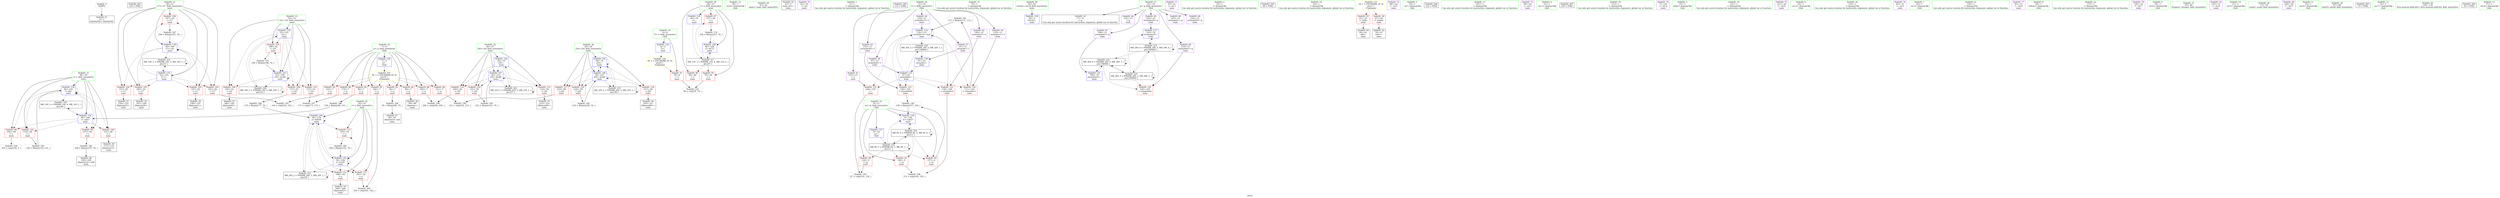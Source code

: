 digraph "SVFG" {
	label="SVFG";

	Node0x562c720098e0 [shape=record,color=grey,label="{NodeID: 0\nNullPtr}"];
	Node0x562c720098e0 -> Node0x562c72027550[style=solid];
	Node0x562c720516d0 [shape=record,color=black,label="{NodeID: 263\n130 = PHI()\n}"];
	Node0x562c72030650 [shape=record,color=grey,label="{NodeID: 180\n108 = Binary(107, 76, )\n}"];
	Node0x562c72030650 -> Node0x562c72028b80[style=solid];
	Node0x562c72027c30 [shape=record,color=red,label="{NodeID: 97\n237\<--46\n\<--t\nmain\n}"];
	Node0x562c72027c30 -> Node0x562c720304d0[style=solid];
	Node0x562c720268d0 [shape=record,color=green,label="{NodeID: 14\n39\<--1\n.str.9\<--dummyObj\nGlob }"];
	Node0x562c7202b640 [shape=record,color=grey,label="{NodeID: 194\n105 = cmp(104, 5, )\n}"];
	Node0x562c72028790 [shape=record,color=red,label="{NodeID: 111\n181\<--54\n\<--j\nmain\n}"];
	Node0x562c72028790 -> Node0x562c7202bf40[style=solid];
	Node0x562c7200a480 [shape=record,color=green,label="{NodeID: 28\n41\<--42\nmain\<--main_field_insensitive\n}"];
	Node0x562c7202da30 [shape=record,color=blue,label="{NodeID: 125\n4\<--5\nT\<--\nGlob }"];
	Node0x562c7202da30 -> Node0x562c720443d0[style=dashed];
	Node0x562c72027650 [shape=record,color=black,label="{NodeID: 42\n43\<--5\nmain_ret\<--\nmain\n}"];
	Node0x562c7203fdb0 [shape=record,color=black,label="{NodeID: 222\nMR_22V_2 = PHI(MR_22V_3, MR_22V_1, )\npts\{57 \}\n}"];
	Node0x562c7203fdb0 -> Node0x562c7202ea30[style=dashed];
	Node0x562c7203fdb0 -> Node0x562c7203fdb0[style=dashed];
	Node0x562c7202e620 [shape=record,color=blue,label="{NodeID: 139\n52\<--101\ni32\<--\nmain\n}"];
	Node0x562c7202e620 -> Node0x562c72028450[style=dashed];
	Node0x562c7202e620 -> Node0x562c72028520[style=dashed];
	Node0x562c7202e620 -> Node0x562c720285f0[style=dashed];
	Node0x562c7202e620 -> Node0x562c720286c0[style=dashed];
	Node0x562c7202e620 -> Node0x562c7202e960[style=dashed];
	Node0x562c7202e620 -> Node0x562c7203f3b0[style=dashed];
	Node0x562c72029200 [shape=record,color=black,label="{NodeID: 56\n218\<--217\nidxprom60\<--\nmain\n}"];
	Node0x562c72029d60 [shape=record,color=purple,label="{NodeID: 70\n62\<--19\n\<--.str\nmain\n}"];
	Node0x562c7202a8c0 [shape=record,color=red,label="{NodeID: 84\n99\<--7\n\<--n\nmain\n}"];
	Node0x562c7202a8c0 -> Node0x562c72030f50[style=solid];
	Node0x562c72008fa0 [shape=record,color=green,label="{NodeID: 1\n5\<--1\n\<--dummyObj\nCan only get source location for instruction, argument, global var or function.}"];
	Node0x562c720517d0 [shape=record,color=black,label="{NodeID: 264\n133 = PHI()\n}"];
	Node0x562c720307d0 [shape=record,color=grey,label="{NodeID: 181\n112 = Binary(111, 113, )\n}"];
	Node0x562c720307d0 -> Node0x562c7202e140[style=solid];
	Node0x562c72027d00 [shape=record,color=red,label="{NodeID: 98\n104\<--48\n\<--i\nmain\n}"];
	Node0x562c72027d00 -> Node0x562c7202b640[style=solid];
	Node0x562c720087d0 [shape=record,color=green,label="{NodeID: 15\n76\<--1\n\<--dummyObj\nCan only get source location for instruction, argument, global var or function.}"];
	Node0x562c7202b7c0 [shape=record,color=grey,label="{NodeID: 195\n127 = cmp(124, 126, )\n}"];
	Node0x562c72028860 [shape=record,color=red,label="{NodeID: 112\n188\<--54\n\<--j\nmain\n}"];
	Node0x562c72028860 -> Node0x562c72029060[style=solid];
	Node0x562c7200a580 [shape=record,color=green,label="{NodeID: 29\n44\<--45\nretval\<--retval_field_insensitive\nmain\n}"];
	Node0x562c7200a580 -> Node0x562c7202dd30[style=solid];
	Node0x562c7202db30 [shape=record,color=blue,label="{NodeID: 126\n7\<--5\nn\<--\nGlob }"];
	Node0x562c7202db30 -> Node0x562c720444b0[style=dashed];
	Node0x562c72027720 [shape=record,color=black,label="{NodeID: 43\n17\<--15\n\<--g\nCan only get source location for instruction, argument, global var or function.}"];
	Node0x562c720402b0 [shape=record,color=black,label="{NodeID: 223\nMR_24V_2 = PHI(MR_24V_3, MR_24V_1, )\npts\{59 \}\n}"];
	Node0x562c720402b0 -> Node0x562c7202eb00[style=dashed];
	Node0x562c720402b0 -> Node0x562c720402b0[style=dashed];
	Node0x562c7202e6f0 [shape=record,color=blue,label="{NodeID: 140\n54\<--178\nj\<--add36\nmain\n}"];
	Node0x562c7202e6f0 -> Node0x562c72028790[style=dashed];
	Node0x562c7202e6f0 -> Node0x562c72028860[style=dashed];
	Node0x562c7202e6f0 -> Node0x562c72028930[style=dashed];
	Node0x562c7202e6f0 -> Node0x562c7202e6f0[style=dashed];
	Node0x562c7202e6f0 -> Node0x562c7202e890[style=dashed];
	Node0x562c7202e6f0 -> Node0x562c7203f8b0[style=dashed];
	Node0x562c720292d0 [shape=record,color=purple,label="{NodeID: 57\n91\<--12\narrayidx\<--f\nmain\n}"];
	Node0x562c720292d0 -> Node0x562c7202ded0[style=solid];
	Node0x562c72029e30 [shape=record,color=purple,label="{NodeID: 71\n63\<--21\n\<--.str.1\nmain\n}"];
	Node0x562c7202a990 [shape=record,color=red,label="{NodeID: 85\n143\<--7\n\<--n\nmain\n}"];
	Node0x562c7202a990 -> Node0x562c7202b340[style=solid];
	Node0x562c72009150 [shape=record,color=green,label="{NodeID: 2\n10\<--1\n\<--dummyObj\nCan only get source location for instruction, argument, global var or function.}"];
	Node0x562c720518d0 [shape=record,color=black,label="{NodeID: 265\n86 = PHI()\n}"];
	Node0x562c72030950 [shape=record,color=grey,label="{NodeID: 182\n225 = Binary(224, 76, )\n}"];
	Node0x562c72030950 -> Node0x562c7202ebd0[style=solid];
	Node0x562c72027dd0 [shape=record,color=red,label="{NodeID: 99\n107\<--48\n\<--i\nmain\n}"];
	Node0x562c72027dd0 -> Node0x562c72030650[style=solid];
	Node0x562c720088d0 [shape=record,color=green,label="{NodeID: 16\n93\<--1\n\<--dummyObj\nCan only get source location for instruction, argument, global var or function.}"];
	Node0x562c7202b940 [shape=record,color=grey,label="{NodeID: 196\n212 = cmp(210, 211, )\n}"];
	Node0x562c72028930 [shape=record,color=red,label="{NodeID: 113\n193\<--54\n\<--j\nmain\n}"];
	Node0x562c72028930 -> Node0x562c720313d0[style=solid];
	Node0x562c7200a650 [shape=record,color=green,label="{NodeID: 30\n46\<--47\nt\<--t_field_insensitive\nmain\n}"];
	Node0x562c7200a650 -> Node0x562c7202b1b0[style=solid];
	Node0x562c7200a650 -> Node0x562c72027b60[style=solid];
	Node0x562c7200a650 -> Node0x562c72027c30[style=solid];
	Node0x562c7200a650 -> Node0x562c7202de00[style=solid];
	Node0x562c7200a650 -> Node0x562c7202ed70[style=solid];
	Node0x562c7202dc30 [shape=record,color=blue,label="{NodeID: 127\n9\<--10\nm\<--\nGlob }"];
	Node0x562c7202dc30 -> Node0x562c7203dfb0[style=dashed];
	Node0x562c72027820 [shape=record,color=black,label="{NodeID: 44\n64\<--61\ncall\<--\nmain\n}"];
	Node0x562c720407b0 [shape=record,color=black,label="{NodeID: 224\nMR_26V_2 = PHI(MR_26V_5, MR_26V_1, )\npts\{140000 \}\n}"];
	Node0x562c720407b0 -> Node0x562c7202ded0[style=dashed];
	Node0x562c7202e7c0 [shape=record,color=blue,label="{NodeID: 141\n190\<--76\narrayidx43\<--\nmain\n}"];
	Node0x562c7202e7c0 -> Node0x562c720433b0[style=dashed];
	Node0x562c720293a0 [shape=record,color=purple,label="{NodeID: 58\n97\<--12\narrayidx6\<--f\nmain\n}"];
	Node0x562c720293a0 -> Node0x562c7202dfa0[style=solid];
	Node0x562c72029f00 [shape=record,color=purple,label="{NodeID: 72\n68\<--24\n\<--.str.2\nmain\n}"];
	Node0x562c7202aa60 [shape=record,color=red,label="{NodeID: 86\n174\<--7\n\<--n\nmain\n}"];
	Node0x562c7202aa60 -> Node0x562c7202bac0[style=solid];
	Node0x562c72008650 [shape=record,color=green,label="{NodeID: 3\n19\<--1\n.str\<--dummyObj\nGlob }"];
	Node0x562c720519d0 [shape=record,color=black,label="{NodeID: 266\n222 = PHI()\n}"];
	Node0x562c72030ad0 [shape=record,color=grey,label="{NodeID: 183\n120 = Binary(119, 121, )\n}"];
	Node0x562c72030ad0 -> Node0x562c7202e210[style=solid];
	Node0x562c72027ea0 [shape=record,color=red,label="{NodeID: 100\n114\<--48\n\<--i\nmain\n}"];
	Node0x562c72027ea0 -> Node0x562c72028c50[style=solid];
	Node0x562c720089d0 [shape=record,color=green,label="{NodeID: 17\n101\<--1\n\<--dummyObj\nCan only get source location for instruction, argument, global var or function.}"];
	Node0x562c7202bac0 [shape=record,color=grey,label="{NodeID: 197\n175 = cmp(173, 174, )\n}"];
	Node0x562c72028a00 [shape=record,color=red,label="{NodeID: 114\n204\<--56\n\<--i50\nmain\n}"];
	Node0x562c72028a00 -> Node0x562c7202bdc0[style=solid];
	Node0x562c72026de0 [shape=record,color=green,label="{NodeID: 31\n48\<--49\ni\<--i_field_insensitive\nmain\n}"];
	Node0x562c72026de0 -> Node0x562c72027d00[style=solid];
	Node0x562c72026de0 -> Node0x562c72027dd0[style=solid];
	Node0x562c72026de0 -> Node0x562c72027ea0[style=solid];
	Node0x562c72026de0 -> Node0x562c72027f70[style=solid];
	Node0x562c72026de0 -> Node0x562c7202e070[style=solid];
	Node0x562c72026de0 -> Node0x562c7202e210[style=solid];
	Node0x562c7202dd30 [shape=record,color=blue,label="{NodeID: 128\n44\<--5\nretval\<--\nmain\n}"];
	Node0x562c720278f0 [shape=record,color=black,label="{NodeID: 45\n70\<--67\ncall1\<--\nmain\n}"];
	Node0x562c72040cb0 [shape=record,color=black,label="{NodeID: 225\nMR_28V_2 = PHI(MR_28V_3, MR_28V_1, )\npts\{180000 \}\n}"];
	Node0x562c72040cb0 -> Node0x562c7202d960[style=dashed];
	Node0x562c72040cb0 -> Node0x562c7202e480[style=dashed];
	Node0x562c72040cb0 -> Node0x562c7203dab0[style=dashed];
	Node0x562c72040cb0 -> Node0x562c72040cb0[style=dashed];
	Node0x562c72040cb0 -> Node0x562c720433b0[style=dashed];
	Node0x562c7202e890 [shape=record,color=blue,label="{NodeID: 142\n54\<--194\nj\<--inc45\nmain\n}"];
	Node0x562c7202e890 -> Node0x562c72028790[style=dashed];
	Node0x562c7202e890 -> Node0x562c72028860[style=dashed];
	Node0x562c7202e890 -> Node0x562c72028930[style=dashed];
	Node0x562c7202e890 -> Node0x562c7202e6f0[style=dashed];
	Node0x562c7202e890 -> Node0x562c7202e890[style=dashed];
	Node0x562c7202e890 -> Node0x562c7203f8b0[style=dashed];
	Node0x562c72029470 [shape=record,color=purple,label="{NodeID: 59\n110\<--12\narrayidx11\<--f\nmain\n}"];
	Node0x562c72029470 -> Node0x562c7202d620[style=solid];
	Node0x562c72029fd0 [shape=record,color=purple,label="{NodeID: 73\n69\<--26\n\<--.str.3\nmain\n}"];
	Node0x562c7202ab30 [shape=record,color=red,label="{NodeID: 87\n182\<--7\n\<--n\nmain\n}"];
	Node0x562c7202ab30 -> Node0x562c7202bf40[style=solid];
	Node0x562c720086e0 [shape=record,color=green,label="{NodeID: 4\n21\<--1\n.str.1\<--dummyObj\nGlob }"];
	Node0x562c72051ad0 [shape=record,color=black,label="{NodeID: 267\n229 = PHI()\n}"];
	Node0x562c72030c50 [shape=record,color=grey,label="{NodeID: 184\n95 = Binary(94, 76, )\n}"];
	Node0x562c72030c50 -> Node0x562c72027a90[style=solid];
	Node0x562c72027f70 [shape=record,color=red,label="{NodeID: 101\n119\<--48\n\<--i\nmain\n}"];
	Node0x562c72027f70 -> Node0x562c72030ad0[style=solid];
	Node0x562c72009a80 [shape=record,color=green,label="{NodeID: 18\n113\<--1\n\<--dummyObj\nCan only get source location for instruction, argument, global var or function.}"];
	Node0x562c7202bc40 [shape=record,color=grey,label="{NodeID: 198\n151 = cmp(146, 150, )\n}"];
	Node0x562c72028ad0 [shape=record,color=red,label="{NodeID: 115\n214\<--56\n\<--i50\nmain\n}"];
	Node0x562c72028ad0 -> Node0x562c72029130[style=solid];
	Node0x562c72026e70 [shape=record,color=green,label="{NodeID: 32\n50\<--51\ni17\<--i17_field_insensitive\nmain\n}"];
	Node0x562c72026e70 -> Node0x562c72028040[style=solid];
	Node0x562c72026e70 -> Node0x562c72028110[style=solid];
	Node0x562c72026e70 -> Node0x562c720281e0[style=solid];
	Node0x562c72026e70 -> Node0x562c720282b0[style=solid];
	Node0x562c72026e70 -> Node0x562c72028380[style=solid];
	Node0x562c72026e70 -> Node0x562c7202e2e0[style=solid];
	Node0x562c72026e70 -> Node0x562c7202e550[style=solid];
	Node0x562c7202de00 [shape=record,color=blue,label="{NodeID: 129\n46\<--76\nt\<--\nmain\n}"];
	Node0x562c7202de00 -> Node0x562c7203e4b0[style=dashed];
	Node0x562c720279c0 [shape=record,color=black,label="{NodeID: 46\n90\<--89\nidxprom\<--\nmain\n}"];
	Node0x562c7202e960 [shape=record,color=blue,label="{NodeID: 143\n52\<--199\ni32\<--inc48\nmain\n}"];
	Node0x562c7202e960 -> Node0x562c72028450[style=dashed];
	Node0x562c7202e960 -> Node0x562c72028520[style=dashed];
	Node0x562c7202e960 -> Node0x562c720285f0[style=dashed];
	Node0x562c7202e960 -> Node0x562c720286c0[style=dashed];
	Node0x562c7202e960 -> Node0x562c7202e960[style=dashed];
	Node0x562c7202e960 -> Node0x562c7203f3b0[style=dashed];
	Node0x562c72029540 [shape=record,color=purple,label="{NodeID: 60\n116\<--12\narrayidx13\<--f\nmain\n}"];
	Node0x562c72029540 -> Node0x562c7202e140[style=solid];
	Node0x562c7202a0a0 [shape=record,color=purple,label="{NodeID: 74\n71\<--29\n\<--.str.4\nmain\n}"];
	Node0x562c7202ac00 [shape=record,color=red,label="{NodeID: 88\n205\<--7\n\<--n\nmain\n}"];
	Node0x562c7202ac00 -> Node0x562c7202bdc0[style=solid];
	Node0x562c720264c0 [shape=record,color=green,label="{NodeID: 5\n23\<--1\nstdin\<--dummyObj\nGlob }"];
	Node0x562c72030dd0 [shape=record,color=grey,label="{NodeID: 185\n232 = Binary(231, 76, )\n}"];
	Node0x562c72030dd0 -> Node0x562c7202eca0[style=solid];
	Node0x562c72028040 [shape=record,color=red,label="{NodeID: 102\n142\<--50\n\<--i17\nmain\n}"];
	Node0x562c72028040 -> Node0x562c7202b340[style=solid];
	Node0x562c72009b80 [shape=record,color=green,label="{NodeID: 19\n121\<--1\n\<--dummyObj\nCan only get source location for instruction, argument, global var or function.}"];
	Node0x562c7202bdc0 [shape=record,color=grey,label="{NodeID: 199\n206 = cmp(204, 205, )\n}"];
	Node0x562c7202d2e0 [shape=record,color=red,label="{NodeID: 116\n231\<--56\n\<--i50\nmain\n}"];
	Node0x562c7202d2e0 -> Node0x562c72030dd0[style=solid];
	Node0x562c72026f00 [shape=record,color=green,label="{NodeID: 33\n52\<--53\ni32\<--i32_field_insensitive\nmain\n}"];
	Node0x562c72026f00 -> Node0x562c72028450[style=solid];
	Node0x562c72026f00 -> Node0x562c72028520[style=solid];
	Node0x562c72026f00 -> Node0x562c720285f0[style=solid];
	Node0x562c72026f00 -> Node0x562c720286c0[style=solid];
	Node0x562c72026f00 -> Node0x562c7202e620[style=solid];
	Node0x562c72026f00 -> Node0x562c7202e960[style=solid];
	Node0x562c7202ded0 [shape=record,color=blue,label="{NodeID: 130\n91\<--93\narrayidx\<--\nmain\n}"];
	Node0x562c7202ded0 -> Node0x562c7202dfa0[style=dashed];
	Node0x562c72027a90 [shape=record,color=black,label="{NodeID: 47\n96\<--95\nidxprom5\<--sub\nmain\n}"];
	Node0x562c7202ea30 [shape=record,color=blue,label="{NodeID: 144\n56\<--76\ni50\<--\nmain\n}"];
	Node0x562c7202ea30 -> Node0x562c72028a00[style=dashed];
	Node0x562c7202ea30 -> Node0x562c72028ad0[style=dashed];
	Node0x562c7202ea30 -> Node0x562c7202d2e0[style=dashed];
	Node0x562c7202ea30 -> Node0x562c7202eca0[style=dashed];
	Node0x562c7202ea30 -> Node0x562c7203fdb0[style=dashed];
	Node0x562c72029610 [shape=record,color=purple,label="{NodeID: 61\n125\<--12\n\<--f\nmain\n}"];
	Node0x562c72029610 -> Node0x562c7202d6f0[style=solid];
	Node0x562c7202a170 [shape=record,color=purple,label="{NodeID: 75\n221\<--29\n\<--.str.4\nmain\n}"];
	Node0x562c7202acd0 [shape=record,color=red,label="{NodeID: 89\n211\<--7\n\<--n\nmain\n}"];
	Node0x562c7202acd0 -> Node0x562c7202b940[style=solid];
	Node0x562c72026550 [shape=record,color=green,label="{NodeID: 6\n24\<--1\n.str.2\<--dummyObj\nGlob }"];
	Node0x562c72030f50 [shape=record,color=grey,label="{NodeID: 186\n100 = Binary(99, 101, )\n}"];
	Node0x562c72030f50 -> Node0x562c7202e070[style=solid];
	Node0x562c72028110 [shape=record,color=red,label="{NodeID: 103\n147\<--50\n\<--i17\nmain\n}"];
	Node0x562c72028110 -> Node0x562c72028d20[style=solid];
	Node0x562c72009c80 [shape=record,color=green,label="{NodeID: 20\n135\<--1\n\<--dummyObj\nCan only get source location for instruction, argument, global var or function.}"];
	Node0x562c7202bf40 [shape=record,color=grey,label="{NodeID: 200\n183 = cmp(181, 182, )\n}"];
	Node0x562c7202d3b0 [shape=record,color=red,label="{NodeID: 117\n210\<--58\n\<--j54\nmain\n}"];
	Node0x562c7202d3b0 -> Node0x562c7202b940[style=solid];
	Node0x562c72026f90 [shape=record,color=green,label="{NodeID: 34\n54\<--55\nj\<--j_field_insensitive\nmain\n}"];
	Node0x562c72026f90 -> Node0x562c72028790[style=solid];
	Node0x562c72026f90 -> Node0x562c72028860[style=solid];
	Node0x562c72026f90 -> Node0x562c72028930[style=solid];
	Node0x562c72026f90 -> Node0x562c7202e6f0[style=solid];
	Node0x562c72026f90 -> Node0x562c7202e890[style=solid];
	Node0x562c7203d5b0 [shape=record,color=black,label="{NodeID: 214\nMR_8V_6 = PHI(MR_8V_5, MR_8V_4, )\npts\{11 \}\n}"];
	Node0x562c7203d5b0 -> Node0x562c7202ae70[style=dashed];
	Node0x562c7203d5b0 -> Node0x562c7202af40[style=dashed];
	Node0x562c7203d5b0 -> Node0x562c7202e3b0[style=dashed];
	Node0x562c7203d5b0 -> Node0x562c7203d5b0[style=dashed];
	Node0x562c7203d5b0 -> Node0x562c7203dfb0[style=dashed];
	Node0x562c7202dfa0 [shape=record,color=blue,label="{NodeID: 131\n97\<--93\narrayidx6\<--\nmain\n}"];
	Node0x562c7202dfa0 -> Node0x562c7202d620[style=dashed];
	Node0x562c7202dfa0 -> Node0x562c7202d6f0[style=dashed];
	Node0x562c7202dfa0 -> Node0x562c7202d7c0[style=dashed];
	Node0x562c7202dfa0 -> Node0x562c7202d890[style=dashed];
	Node0x562c7202dfa0 -> Node0x562c7202e140[style=dashed];
	Node0x562c7202dfa0 -> Node0x562c720407b0[style=dashed];
	Node0x562c72028b80 [shape=record,color=black,label="{NodeID: 48\n109\<--108\nidxprom10\<--add\nmain\n}"];
	Node0x562c7202eb00 [shape=record,color=blue,label="{NodeID: 145\n58\<--76\nj54\<--\nmain\n}"];
	Node0x562c7202eb00 -> Node0x562c7202d3b0[style=dashed];
	Node0x562c7202eb00 -> Node0x562c7202d480[style=dashed];
	Node0x562c7202eb00 -> Node0x562c7202d550[style=dashed];
	Node0x562c7202eb00 -> Node0x562c7202eb00[style=dashed];
	Node0x562c7202eb00 -> Node0x562c7202ebd0[style=dashed];
	Node0x562c7202eb00 -> Node0x562c720402b0[style=dashed];
	Node0x562c720296e0 [shape=record,color=purple,label="{NodeID: 62\n149\<--12\narrayidx22\<--f\nmain\n}"];
	Node0x562c720296e0 -> Node0x562c7202d7c0[style=solid];
	Node0x562c7202a240 [shape=record,color=purple,label="{NodeID: 76\n82\<--31\n\<--.str.5\nmain\n}"];
	Node0x562c7202ada0 [shape=record,color=red,label="{NodeID: 90\n124\<--9\n\<--m\nmain\n}"];
	Node0x562c7202ada0 -> Node0x562c7202b7c0[style=solid];
	Node0x562c7200ade0 [shape=record,color=green,label="{NodeID: 7\n26\<--1\n.str.3\<--dummyObj\nGlob }"];
	Node0x562c720310d0 [shape=record,color=grey,label="{NodeID: 187\n168 = Binary(167, 76, )\n}"];
	Node0x562c720310d0 -> Node0x562c7202e550[style=solid];
	Node0x562c720281e0 [shape=record,color=red,label="{NodeID: 104\n153\<--50\n\<--i17\nmain\n}"];
	Node0x562c720281e0 -> Node0x562c72028df0[style=solid];
	Node0x562c72009d80 [shape=record,color=green,label="{NodeID: 21\n136\<--1\n\<--dummyObj\nCan only get source location for instruction, argument, global var or function.}"];
	Node0x562c7202d480 [shape=record,color=red,label="{NodeID: 118\n217\<--58\n\<--j54\nmain\n}"];
	Node0x562c7202d480 -> Node0x562c72029200[style=solid];
	Node0x562c72027020 [shape=record,color=green,label="{NodeID: 35\n56\<--57\ni50\<--i50_field_insensitive\nmain\n}"];
	Node0x562c72027020 -> Node0x562c72028a00[style=solid];
	Node0x562c72027020 -> Node0x562c72028ad0[style=solid];
	Node0x562c72027020 -> Node0x562c7202d2e0[style=solid];
	Node0x562c72027020 -> Node0x562c7202ea30[style=solid];
	Node0x562c72027020 -> Node0x562c7202eca0[style=solid];
	Node0x562c7203dab0 [shape=record,color=black,label="{NodeID: 215\nMR_28V_6 = PHI(MR_28V_5, MR_28V_4, )\npts\{180000 \}\n}"];
	Node0x562c7203dab0 -> Node0x562c7202d960[style=dashed];
	Node0x562c7203dab0 -> Node0x562c7202e480[style=dashed];
	Node0x562c7203dab0 -> Node0x562c7203dab0[style=dashed];
	Node0x562c7203dab0 -> Node0x562c72040cb0[style=dashed];
	Node0x562c7203dab0 -> Node0x562c720433b0[style=dashed];
	Node0x562c7202e070 [shape=record,color=blue,label="{NodeID: 132\n48\<--100\ni\<--sub7\nmain\n}"];
	Node0x562c7202e070 -> Node0x562c72027d00[style=dashed];
	Node0x562c7202e070 -> Node0x562c72027dd0[style=dashed];
	Node0x562c7202e070 -> Node0x562c72027ea0[style=dashed];
	Node0x562c7202e070 -> Node0x562c72027f70[style=dashed];
	Node0x562c7202e070 -> Node0x562c7202e210[style=dashed];
	Node0x562c7202e070 -> Node0x562c7203e9b0[style=dashed];
	Node0x562c72028c50 [shape=record,color=black,label="{NodeID: 49\n115\<--114\nidxprom12\<--\nmain\n}"];
	Node0x562c7202ebd0 [shape=record,color=blue,label="{NodeID: 146\n58\<--225\nj54\<--inc64\nmain\n}"];
	Node0x562c7202ebd0 -> Node0x562c7202d3b0[style=dashed];
	Node0x562c7202ebd0 -> Node0x562c7202d480[style=dashed];
	Node0x562c7202ebd0 -> Node0x562c7202d550[style=dashed];
	Node0x562c7202ebd0 -> Node0x562c7202eb00[style=dashed];
	Node0x562c7202ebd0 -> Node0x562c7202ebd0[style=dashed];
	Node0x562c7202ebd0 -> Node0x562c720402b0[style=dashed];
	Node0x562c720297b0 [shape=record,color=purple,label="{NodeID: 63\n155\<--12\narrayidx26\<--f\nmain\n}"];
	Node0x562c720297b0 -> Node0x562c7202d890[style=solid];
	Node0x562c7202a310 [shape=record,color=purple,label="{NodeID: 77\n85\<--33\n\<--.str.6\nmain\n}"];
	Node0x562c7202ae70 [shape=record,color=red,label="{NodeID: 91\n146\<--9\n\<--m\nmain\n}"];
	Node0x562c7202ae70 -> Node0x562c7202bc40[style=solid];
	Node0x562c7200ae70 [shape=record,color=green,label="{NodeID: 8\n28\<--1\nstdout\<--dummyObj\nGlob }"];
	Node0x562c72031250 [shape=record,color=grey,label="{NodeID: 188\n178 = Binary(177, 76, )\n}"];
	Node0x562c72031250 -> Node0x562c7202e6f0[style=solid];
	Node0x562c720282b0 [shape=record,color=red,label="{NodeID: 105\n160\<--50\n\<--i17\nmain\n}"];
	Node0x562c720282b0 -> Node0x562c72028ec0[style=solid];
	Node0x562c72009e80 [shape=record,color=green,label="{NodeID: 22\n137\<--1\n\<--dummyObj\nCan only get source location for instruction, argument, global var or function.}"];
	Node0x562c7202d550 [shape=record,color=red,label="{NodeID: 119\n224\<--58\n\<--j54\nmain\n}"];
	Node0x562c7202d550 -> Node0x562c72030950[style=solid];
	Node0x562c720270b0 [shape=record,color=green,label="{NodeID: 36\n58\<--59\nj54\<--j54_field_insensitive\nmain\n}"];
	Node0x562c720270b0 -> Node0x562c7202d3b0[style=solid];
	Node0x562c720270b0 -> Node0x562c7202d480[style=solid];
	Node0x562c720270b0 -> Node0x562c7202d550[style=solid];
	Node0x562c720270b0 -> Node0x562c7202eb00[style=solid];
	Node0x562c720270b0 -> Node0x562c7202ebd0[style=solid];
	Node0x562c7203dfb0 [shape=record,color=black,label="{NodeID: 216\nMR_8V_2 = PHI(MR_8V_3, MR_8V_1, )\npts\{11 \}\n}"];
	Node0x562c7203dfb0 -> Node0x562c7202ada0[style=dashed];
	Node0x562c7203dfb0 -> Node0x562c7202ae70[style=dashed];
	Node0x562c7203dfb0 -> Node0x562c7202af40[style=dashed];
	Node0x562c7203dfb0 -> Node0x562c7202e3b0[style=dashed];
	Node0x562c7203dfb0 -> Node0x562c7203d5b0[style=dashed];
	Node0x562c7203dfb0 -> Node0x562c7203dfb0[style=dashed];
	Node0x562c7202e140 [shape=record,color=blue,label="{NodeID: 133\n116\<--112\narrayidx13\<--mul\nmain\n}"];
	Node0x562c7202e140 -> Node0x562c7202d620[style=dashed];
	Node0x562c7202e140 -> Node0x562c7202d6f0[style=dashed];
	Node0x562c7202e140 -> Node0x562c7202d7c0[style=dashed];
	Node0x562c7202e140 -> Node0x562c7202d890[style=dashed];
	Node0x562c7202e140 -> Node0x562c7202e140[style=dashed];
	Node0x562c7202e140 -> Node0x562c720407b0[style=dashed];
	Node0x562c72028d20 [shape=record,color=black,label="{NodeID: 50\n148\<--147\nidxprom21\<--\nmain\n}"];
	Node0x562c7202eca0 [shape=record,color=blue,label="{NodeID: 147\n56\<--232\ni50\<--inc68\nmain\n}"];
	Node0x562c7202eca0 -> Node0x562c72028a00[style=dashed];
	Node0x562c7202eca0 -> Node0x562c72028ad0[style=dashed];
	Node0x562c7202eca0 -> Node0x562c7202d2e0[style=dashed];
	Node0x562c7202eca0 -> Node0x562c7202eca0[style=dashed];
	Node0x562c7202eca0 -> Node0x562c7203fdb0[style=dashed];
	Node0x562c72029880 [shape=record,color=purple,label="{NodeID: 64\n162\<--15\n\<--g\nmain\n}"];
	Node0x562c7202a3e0 [shape=record,color=purple,label="{NodeID: 78\n129\<--35\n\<--.str.7\nmain\n}"];
	Node0x562c7202af40 [shape=record,color=red,label="{NodeID: 92\n157\<--9\n\<--m\nmain\n}"];
	Node0x562c7202af40 -> Node0x562c72031550[style=solid];
	Node0x562c7200a820 [shape=record,color=green,label="{NodeID: 9\n29\<--1\n.str.4\<--dummyObj\nGlob }"];
	Node0x562c720313d0 [shape=record,color=grey,label="{NodeID: 189\n194 = Binary(193, 76, )\n}"];
	Node0x562c720313d0 -> Node0x562c7202e890[style=solid];
	Node0x562c72028380 [shape=record,color=red,label="{NodeID: 106\n167\<--50\n\<--i17\nmain\n}"];
	Node0x562c72028380 -> Node0x562c720310d0[style=solid];
	Node0x562c72009f80 [shape=record,color=green,label="{NodeID: 23\n4\<--6\nT\<--T_field_insensitive\nGlob }"];
	Node0x562c72009f80 -> Node0x562c7202a650[style=solid];
	Node0x562c72009f80 -> Node0x562c7202da30[style=solid];
	Node0x562c7202d620 [shape=record,color=red,label="{NodeID: 120\n111\<--110\n\<--arrayidx11\nmain\n}"];
	Node0x562c7202d620 -> Node0x562c720307d0[style=solid];
	Node0x562c72027180 [shape=record,color=green,label="{NodeID: 37\n65\<--66\nfreopen\<--freopen_field_insensitive\n}"];
	Node0x562c7203e4b0 [shape=record,color=black,label="{NodeID: 217\nMR_12V_3 = PHI(MR_12V_4, MR_12V_2, )\npts\{47 \}\n}"];
	Node0x562c7203e4b0 -> Node0x562c7202b1b0[style=dashed];
	Node0x562c7203e4b0 -> Node0x562c72027b60[style=dashed];
	Node0x562c7203e4b0 -> Node0x562c72027c30[style=dashed];
	Node0x562c7203e4b0 -> Node0x562c7202ed70[style=dashed];
	Node0x562c7202e210 [shape=record,color=blue,label="{NodeID: 134\n48\<--120\ni\<--dec\nmain\n}"];
	Node0x562c7202e210 -> Node0x562c72027d00[style=dashed];
	Node0x562c7202e210 -> Node0x562c72027dd0[style=dashed];
	Node0x562c7202e210 -> Node0x562c72027ea0[style=dashed];
	Node0x562c7202e210 -> Node0x562c72027f70[style=dashed];
	Node0x562c7202e210 -> Node0x562c7202e210[style=dashed];
	Node0x562c7202e210 -> Node0x562c7203e9b0[style=dashed];
	Node0x562c72028df0 [shape=record,color=black,label="{NodeID: 51\n154\<--153\nidxprom25\<--\nmain\n}"];
	Node0x562c7202ed70 [shape=record,color=blue,label="{NodeID: 148\n46\<--238\nt\<--inc72\nmain\n}"];
	Node0x562c7202ed70 -> Node0x562c7203e4b0[style=dashed];
	Node0x562c72029950 [shape=record,color=purple,label="{NodeID: 65\n163\<--15\narrayidx29\<--g\nmain\n}"];
	Node0x562c72029950 -> Node0x562c7202e480[style=solid];
	Node0x562c7202a4b0 [shape=record,color=purple,label="{NodeID: 79\n132\<--37\n\<--.str.8\nmain\n}"];
	Node0x562c7202b010 [shape=record,color=red,label="{NodeID: 93\n61\<--23\n\<--stdin\nmain\n}"];
	Node0x562c7202b010 -> Node0x562c72027820[style=solid];
	Node0x562c7200a8f0 [shape=record,color=green,label="{NodeID: 10\n31\<--1\n.str.5\<--dummyObj\nGlob }"];
	Node0x562c72031550 [shape=record,color=grey,label="{NodeID: 190\n158 = Binary(157, 156, )\n}"];
	Node0x562c72031550 -> Node0x562c7202e3b0[style=solid];
	Node0x562c72028450 [shape=record,color=red,label="{NodeID: 107\n173\<--52\n\<--i32\nmain\n}"];
	Node0x562c72028450 -> Node0x562c7202bac0[style=solid];
	Node0x562c7200a080 [shape=record,color=green,label="{NodeID: 24\n7\<--8\nn\<--n_field_insensitive\nGlob }"];
	Node0x562c7200a080 -> Node0x562c7202a720[style=solid];
	Node0x562c7200a080 -> Node0x562c7202a7f0[style=solid];
	Node0x562c7200a080 -> Node0x562c7202a8c0[style=solid];
	Node0x562c7200a080 -> Node0x562c7202a990[style=solid];
	Node0x562c7200a080 -> Node0x562c7202aa60[style=solid];
	Node0x562c7200a080 -> Node0x562c7202ab30[style=solid];
	Node0x562c7200a080 -> Node0x562c7202ac00[style=solid];
	Node0x562c7200a080 -> Node0x562c7202acd0[style=solid];
	Node0x562c7200a080 -> Node0x562c7202db30[style=solid];
	Node0x562c7202d6f0 [shape=record,color=red,label="{NodeID: 121\n126\<--125\n\<--\nmain\n}"];
	Node0x562c7202d6f0 -> Node0x562c7202b7c0[style=solid];
	Node0x562c72027250 [shape=record,color=green,label="{NodeID: 38\n73\<--74\nscanf\<--scanf_field_insensitive\n}"];
	Node0x562c7203e9b0 [shape=record,color=black,label="{NodeID: 218\nMR_14V_2 = PHI(MR_14V_4, MR_14V_1, )\npts\{49 \}\n}"];
	Node0x562c7203e9b0 -> Node0x562c7202e070[style=dashed];
	Node0x562c7202e2e0 [shape=record,color=blue,label="{NodeID: 135\n50\<--101\ni17\<--\nmain\n}"];
	Node0x562c7202e2e0 -> Node0x562c72028040[style=dashed];
	Node0x562c7202e2e0 -> Node0x562c72028110[style=dashed];
	Node0x562c7202e2e0 -> Node0x562c720281e0[style=dashed];
	Node0x562c7202e2e0 -> Node0x562c720282b0[style=dashed];
	Node0x562c7202e2e0 -> Node0x562c72028380[style=dashed];
	Node0x562c7202e2e0 -> Node0x562c7202e550[style=dashed];
	Node0x562c7202e2e0 -> Node0x562c7203eeb0[style=dashed];
	Node0x562c72028ec0 [shape=record,color=black,label="{NodeID: 52\n161\<--160\nidxprom28\<--\nmain\n}"];
	Node0x562c720433b0 [shape=record,color=black,label="{NodeID: 232\nMR_28V_8 = PHI(MR_28V_9, MR_28V_7, )\npts\{180000 \}\n}"];
	Node0x562c720433b0 -> Node0x562c7202d960[style=dashed];
	Node0x562c720433b0 -> Node0x562c7202e7c0[style=dashed];
	Node0x562c720433b0 -> Node0x562c72040cb0[style=dashed];
	Node0x562c720433b0 -> Node0x562c720433b0[style=dashed];
	Node0x562c72029a20 [shape=record,color=purple,label="{NodeID: 66\n187\<--15\narrayidx41\<--g\nmain\n}"];
	Node0x562c7202a580 [shape=record,color=purple,label="{NodeID: 80\n228\<--39\n\<--.str.9\nmain\n}"];
	Node0x562c7202b0e0 [shape=record,color=red,label="{NodeID: 94\n67\<--28\n\<--stdout\nmain\n}"];
	Node0x562c7202b0e0 -> Node0x562c720278f0[style=solid];
	Node0x562c720096b0 [shape=record,color=green,label="{NodeID: 11\n33\<--1\n.str.6\<--dummyObj\nGlob }"];
	Node0x562c720316d0 [shape=record,color=grey,label="{NodeID: 191\n199 = Binary(198, 76, )\n}"];
	Node0x562c720316d0 -> Node0x562c7202e960[style=solid];
	Node0x562c72028520 [shape=record,color=red,label="{NodeID: 108\n177\<--52\n\<--i32\nmain\n}"];
	Node0x562c72028520 -> Node0x562c72031250[style=solid];
	Node0x562c7200a180 [shape=record,color=green,label="{NodeID: 25\n9\<--11\nm\<--m_field_insensitive\nGlob }"];
	Node0x562c7200a180 -> Node0x562c7202ada0[style=solid];
	Node0x562c7200a180 -> Node0x562c7202ae70[style=solid];
	Node0x562c7200a180 -> Node0x562c7202af40[style=solid];
	Node0x562c7200a180 -> Node0x562c7202dc30[style=solid];
	Node0x562c7200a180 -> Node0x562c7202e3b0[style=solid];
	Node0x562c7202d7c0 [shape=record,color=red,label="{NodeID: 122\n150\<--149\n\<--arrayidx22\nmain\n}"];
	Node0x562c7202d7c0 -> Node0x562c7202bc40[style=solid];
	Node0x562c72027350 [shape=record,color=green,label="{NodeID: 39\n87\<--88\nprintf\<--printf_field_insensitive\n}"];
	Node0x562c7203eeb0 [shape=record,color=black,label="{NodeID: 219\nMR_16V_2 = PHI(MR_16V_3, MR_16V_1, )\npts\{51 \}\n}"];
	Node0x562c7203eeb0 -> Node0x562c7202e2e0[style=dashed];
	Node0x562c7203eeb0 -> Node0x562c7203eeb0[style=dashed];
	Node0x562c7202e3b0 [shape=record,color=blue,label="{NodeID: 136\n9\<--158\nm\<--sub27\nmain\n}"];
	Node0x562c7202e3b0 -> Node0x562c7203d5b0[style=dashed];
	Node0x562c72028f90 [shape=record,color=black,label="{NodeID: 53\n186\<--185\nidxprom40\<--\nmain\n}"];
	Node0x562c720438b0 [shape=record,color=yellow,style=double,label="{NodeID: 233\n2V_1 = ENCHI(MR_2V_0)\npts\{1 \}\nFun[main]}"];
	Node0x562c720438b0 -> Node0x562c7202b010[style=dashed];
	Node0x562c720438b0 -> Node0x562c7202b0e0[style=dashed];
	Node0x562c72029af0 [shape=record,color=purple,label="{NodeID: 67\n190\<--15\narrayidx43\<--g\nmain\n}"];
	Node0x562c72029af0 -> Node0x562c7202e7c0[style=solid];
	Node0x562c7202a650 [shape=record,color=red,label="{NodeID: 81\n79\<--4\n\<--T\nmain\n}"];
	Node0x562c7202a650 -> Node0x562c7202b4c0[style=solid];
	Node0x562c72050f70 [shape=record,color=black,label="{NodeID: 261\n72 = PHI()\n}"];
	Node0x562c7202b1b0 [shape=record,color=red,label="{NodeID: 95\n78\<--46\n\<--t\nmain\n}"];
	Node0x562c7202b1b0 -> Node0x562c7202b4c0[style=solid];
	Node0x562c72009780 [shape=record,color=green,label="{NodeID: 12\n35\<--1\n.str.7\<--dummyObj\nGlob }"];
	Node0x562c7202b340 [shape=record,color=grey,label="{NodeID: 192\n144 = cmp(142, 143, )\n}"];
	Node0x562c720285f0 [shape=record,color=red,label="{NodeID: 109\n185\<--52\n\<--i32\nmain\n}"];
	Node0x562c720285f0 -> Node0x562c72028f90[style=solid];
	Node0x562c7200a280 [shape=record,color=green,label="{NodeID: 26\n12\<--14\nf\<--f_field_insensitive\nGlob }"];
	Node0x562c7200a280 -> Node0x562c720292d0[style=solid];
	Node0x562c7200a280 -> Node0x562c720293a0[style=solid];
	Node0x562c7200a280 -> Node0x562c72029470[style=solid];
	Node0x562c7200a280 -> Node0x562c72029540[style=solid];
	Node0x562c7200a280 -> Node0x562c72029610[style=solid];
	Node0x562c7200a280 -> Node0x562c720296e0[style=solid];
	Node0x562c7200a280 -> Node0x562c720297b0[style=solid];
	Node0x562c7202d890 [shape=record,color=red,label="{NodeID: 123\n156\<--155\n\<--arrayidx26\nmain\n}"];
	Node0x562c7202d890 -> Node0x562c72031550[style=solid];
	Node0x562c72027450 [shape=record,color=green,label="{NodeID: 40\n138\<--139\nllvm.memset.p0i8.i64\<--llvm.memset.p0i8.i64_field_insensitive\n}"];
	Node0x562c7203f3b0 [shape=record,color=black,label="{NodeID: 220\nMR_18V_2 = PHI(MR_18V_3, MR_18V_1, )\npts\{53 \}\n}"];
	Node0x562c7203f3b0 -> Node0x562c7202e620[style=dashed];
	Node0x562c7203f3b0 -> Node0x562c7203f3b0[style=dashed];
	Node0x562c7202e480 [shape=record,color=blue,label="{NodeID: 137\n163\<--76\narrayidx29\<--\nmain\n}"];
	Node0x562c7202e480 -> Node0x562c7203dab0[style=dashed];
	Node0x562c72029060 [shape=record,color=black,label="{NodeID: 54\n189\<--188\nidxprom42\<--\nmain\n}"];
	Node0x562c720443d0 [shape=record,color=yellow,style=double,label="{NodeID: 234\n4V_1 = ENCHI(MR_4V_0)\npts\{6 \}\nFun[main]}"];
	Node0x562c720443d0 -> Node0x562c7202a650[style=dashed];
	Node0x562c72029bc0 [shape=record,color=purple,label="{NodeID: 68\n216\<--15\narrayidx59\<--g\nmain\n}"];
	Node0x562c7202a720 [shape=record,color=red,label="{NodeID: 82\n89\<--7\n\<--n\nmain\n}"];
	Node0x562c7202a720 -> Node0x562c720279c0[style=solid];
	Node0x562c72051070 [shape=record,color=black,label="{NodeID: 262\n83 = PHI()\n}"];
	Node0x562c720304d0 [shape=record,color=grey,label="{NodeID: 179\n238 = Binary(237, 76, )\n}"];
	Node0x562c720304d0 -> Node0x562c7202ed70[style=solid];
	Node0x562c72027b60 [shape=record,color=red,label="{NodeID: 96\n84\<--46\n\<--t\nmain\n}"];
	Node0x562c72026800 [shape=record,color=green,label="{NodeID: 13\n37\<--1\n.str.8\<--dummyObj\nGlob }"];
	Node0x562c7202b4c0 [shape=record,color=grey,label="{NodeID: 193\n80 = cmp(78, 79, )\n}"];
	Node0x562c720286c0 [shape=record,color=red,label="{NodeID: 110\n198\<--52\n\<--i32\nmain\n}"];
	Node0x562c720286c0 -> Node0x562c720316d0[style=solid];
	Node0x562c7200a380 [shape=record,color=green,label="{NodeID: 27\n15\<--18\ng\<--g_field_insensitive\nGlob }"];
	Node0x562c7200a380 -> Node0x562c72027720[style=solid];
	Node0x562c7200a380 -> Node0x562c72029880[style=solid];
	Node0x562c7200a380 -> Node0x562c72029950[style=solid];
	Node0x562c7200a380 -> Node0x562c72029a20[style=solid];
	Node0x562c7200a380 -> Node0x562c72029af0[style=solid];
	Node0x562c7200a380 -> Node0x562c72029bc0[style=solid];
	Node0x562c7200a380 -> Node0x562c72029c90[style=solid];
	Node0x562c7202d960 [shape=record,color=red,label="{NodeID: 124\n220\<--219\n\<--arrayidx61\nmain\n}"];
	Node0x562c72027550 [shape=record,color=black,label="{NodeID: 41\n2\<--3\ndummyVal\<--dummyVal\n}"];
	Node0x562c7203f8b0 [shape=record,color=black,label="{NodeID: 221\nMR_20V_2 = PHI(MR_20V_3, MR_20V_1, )\npts\{55 \}\n}"];
	Node0x562c7203f8b0 -> Node0x562c7202e6f0[style=dashed];
	Node0x562c7203f8b0 -> Node0x562c7203f8b0[style=dashed];
	Node0x562c7202e550 [shape=record,color=blue,label="{NodeID: 138\n50\<--168\ni17\<--inc\nmain\n}"];
	Node0x562c7202e550 -> Node0x562c72028040[style=dashed];
	Node0x562c7202e550 -> Node0x562c72028110[style=dashed];
	Node0x562c7202e550 -> Node0x562c720281e0[style=dashed];
	Node0x562c7202e550 -> Node0x562c720282b0[style=dashed];
	Node0x562c7202e550 -> Node0x562c72028380[style=dashed];
	Node0x562c7202e550 -> Node0x562c7202e550[style=dashed];
	Node0x562c7202e550 -> Node0x562c7203eeb0[style=dashed];
	Node0x562c72029130 [shape=record,color=black,label="{NodeID: 55\n215\<--214\nidxprom58\<--\nmain\n}"];
	Node0x562c720444b0 [shape=record,color=yellow,style=double,label="{NodeID: 235\n6V_1 = ENCHI(MR_6V_0)\npts\{8 \}\nFun[main]}"];
	Node0x562c720444b0 -> Node0x562c7202a720[style=dashed];
	Node0x562c720444b0 -> Node0x562c7202a7f0[style=dashed];
	Node0x562c720444b0 -> Node0x562c7202a8c0[style=dashed];
	Node0x562c720444b0 -> Node0x562c7202a990[style=dashed];
	Node0x562c720444b0 -> Node0x562c7202aa60[style=dashed];
	Node0x562c720444b0 -> Node0x562c7202ab30[style=dashed];
	Node0x562c720444b0 -> Node0x562c7202ac00[style=dashed];
	Node0x562c720444b0 -> Node0x562c7202acd0[style=dashed];
	Node0x562c72029c90 [shape=record,color=purple,label="{NodeID: 69\n219\<--15\narrayidx61\<--g\nmain\n}"];
	Node0x562c72029c90 -> Node0x562c7202d960[style=solid];
	Node0x562c7202a7f0 [shape=record,color=red,label="{NodeID: 83\n94\<--7\n\<--n\nmain\n}"];
	Node0x562c7202a7f0 -> Node0x562c72030c50[style=solid];
}
